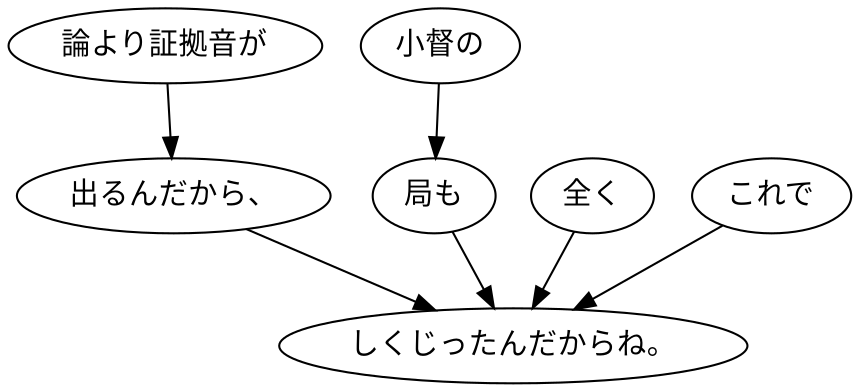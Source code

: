 digraph graph8206 {
	node0 [label="論より証拠音が"];
	node1 [label="出るんだから、"];
	node2 [label="小督の"];
	node3 [label="局も"];
	node4 [label="全く"];
	node5 [label="これで"];
	node6 [label="しくじったんだからね。"];
	node0 -> node1;
	node1 -> node6;
	node2 -> node3;
	node3 -> node6;
	node4 -> node6;
	node5 -> node6;
}
